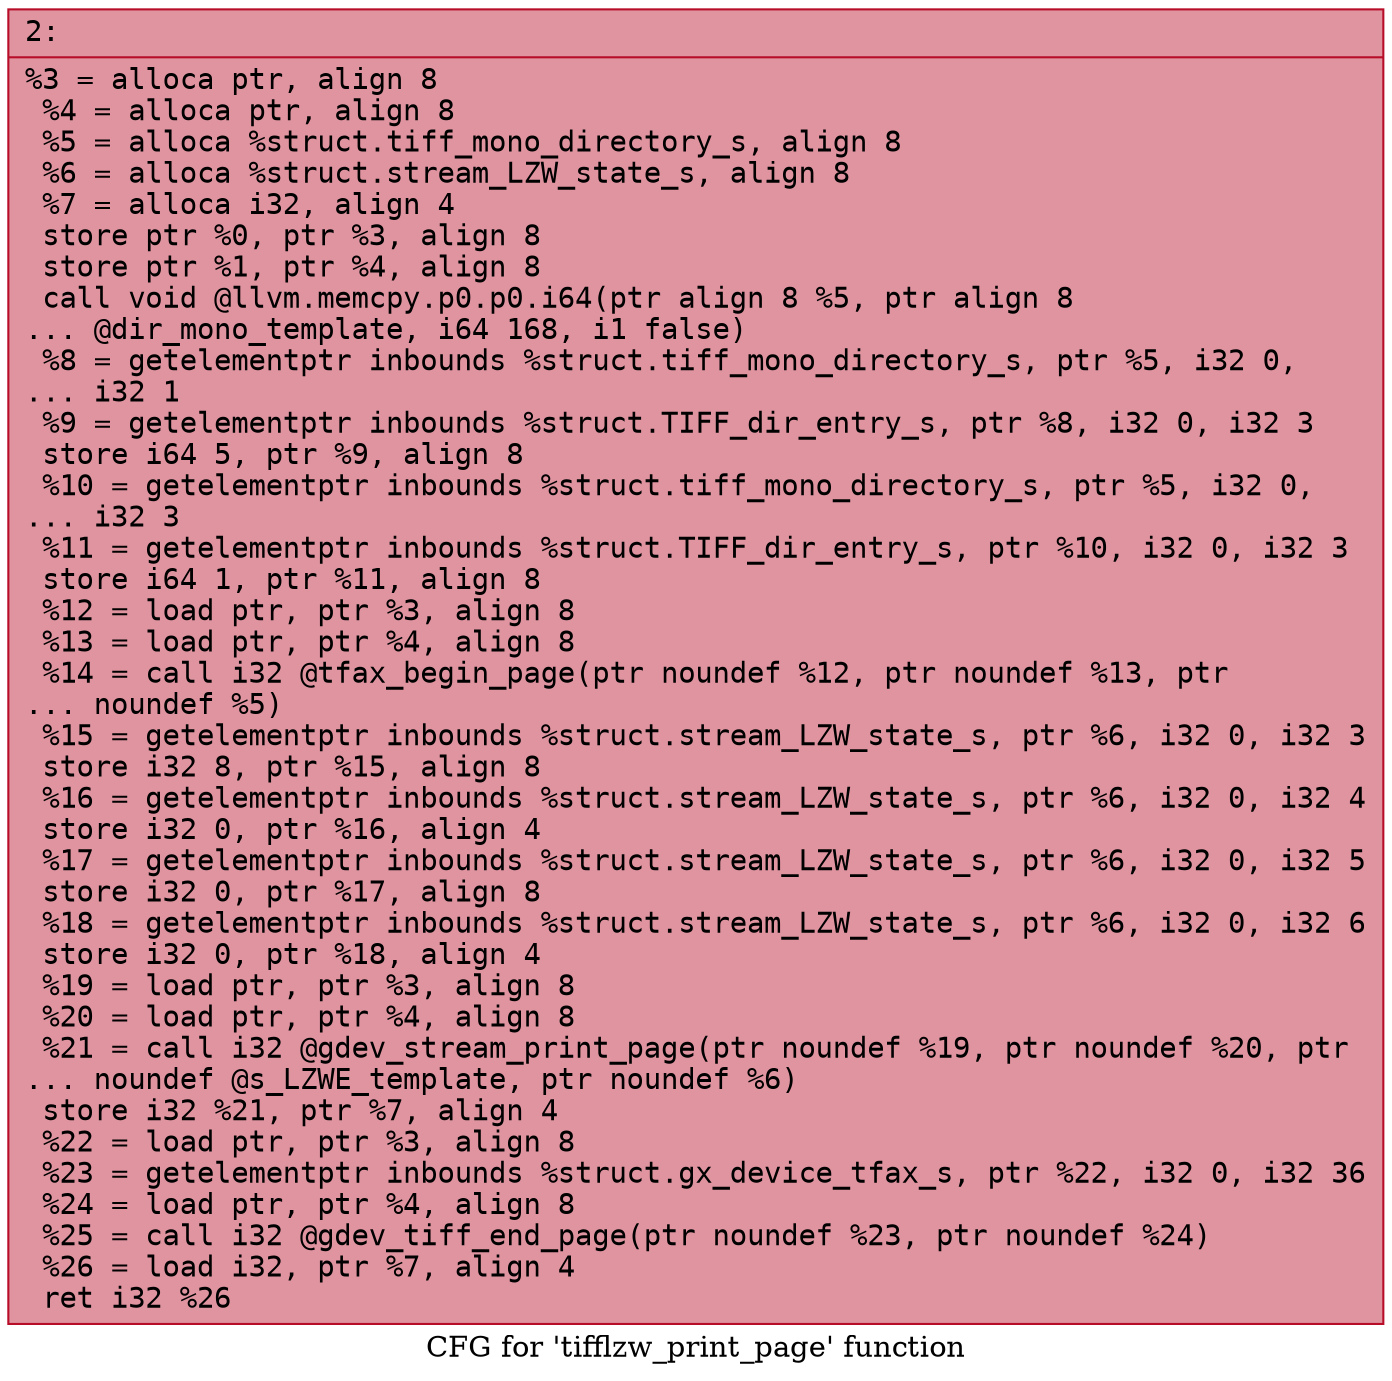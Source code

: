 digraph "CFG for 'tifflzw_print_page' function" {
	label="CFG for 'tifflzw_print_page' function";

	Node0x60000342c4b0 [shape=record,color="#b70d28ff", style=filled, fillcolor="#b70d2870" fontname="Courier",label="{2:\l|  %3 = alloca ptr, align 8\l  %4 = alloca ptr, align 8\l  %5 = alloca %struct.tiff_mono_directory_s, align 8\l  %6 = alloca %struct.stream_LZW_state_s, align 8\l  %7 = alloca i32, align 4\l  store ptr %0, ptr %3, align 8\l  store ptr %1, ptr %4, align 8\l  call void @llvm.memcpy.p0.p0.i64(ptr align 8 %5, ptr align 8\l... @dir_mono_template, i64 168, i1 false)\l  %8 = getelementptr inbounds %struct.tiff_mono_directory_s, ptr %5, i32 0,\l... i32 1\l  %9 = getelementptr inbounds %struct.TIFF_dir_entry_s, ptr %8, i32 0, i32 3\l  store i64 5, ptr %9, align 8\l  %10 = getelementptr inbounds %struct.tiff_mono_directory_s, ptr %5, i32 0,\l... i32 3\l  %11 = getelementptr inbounds %struct.TIFF_dir_entry_s, ptr %10, i32 0, i32 3\l  store i64 1, ptr %11, align 8\l  %12 = load ptr, ptr %3, align 8\l  %13 = load ptr, ptr %4, align 8\l  %14 = call i32 @tfax_begin_page(ptr noundef %12, ptr noundef %13, ptr\l... noundef %5)\l  %15 = getelementptr inbounds %struct.stream_LZW_state_s, ptr %6, i32 0, i32 3\l  store i32 8, ptr %15, align 8\l  %16 = getelementptr inbounds %struct.stream_LZW_state_s, ptr %6, i32 0, i32 4\l  store i32 0, ptr %16, align 4\l  %17 = getelementptr inbounds %struct.stream_LZW_state_s, ptr %6, i32 0, i32 5\l  store i32 0, ptr %17, align 8\l  %18 = getelementptr inbounds %struct.stream_LZW_state_s, ptr %6, i32 0, i32 6\l  store i32 0, ptr %18, align 4\l  %19 = load ptr, ptr %3, align 8\l  %20 = load ptr, ptr %4, align 8\l  %21 = call i32 @gdev_stream_print_page(ptr noundef %19, ptr noundef %20, ptr\l... noundef @s_LZWE_template, ptr noundef %6)\l  store i32 %21, ptr %7, align 4\l  %22 = load ptr, ptr %3, align 8\l  %23 = getelementptr inbounds %struct.gx_device_tfax_s, ptr %22, i32 0, i32 36\l  %24 = load ptr, ptr %4, align 8\l  %25 = call i32 @gdev_tiff_end_page(ptr noundef %23, ptr noundef %24)\l  %26 = load i32, ptr %7, align 4\l  ret i32 %26\l}"];
}
